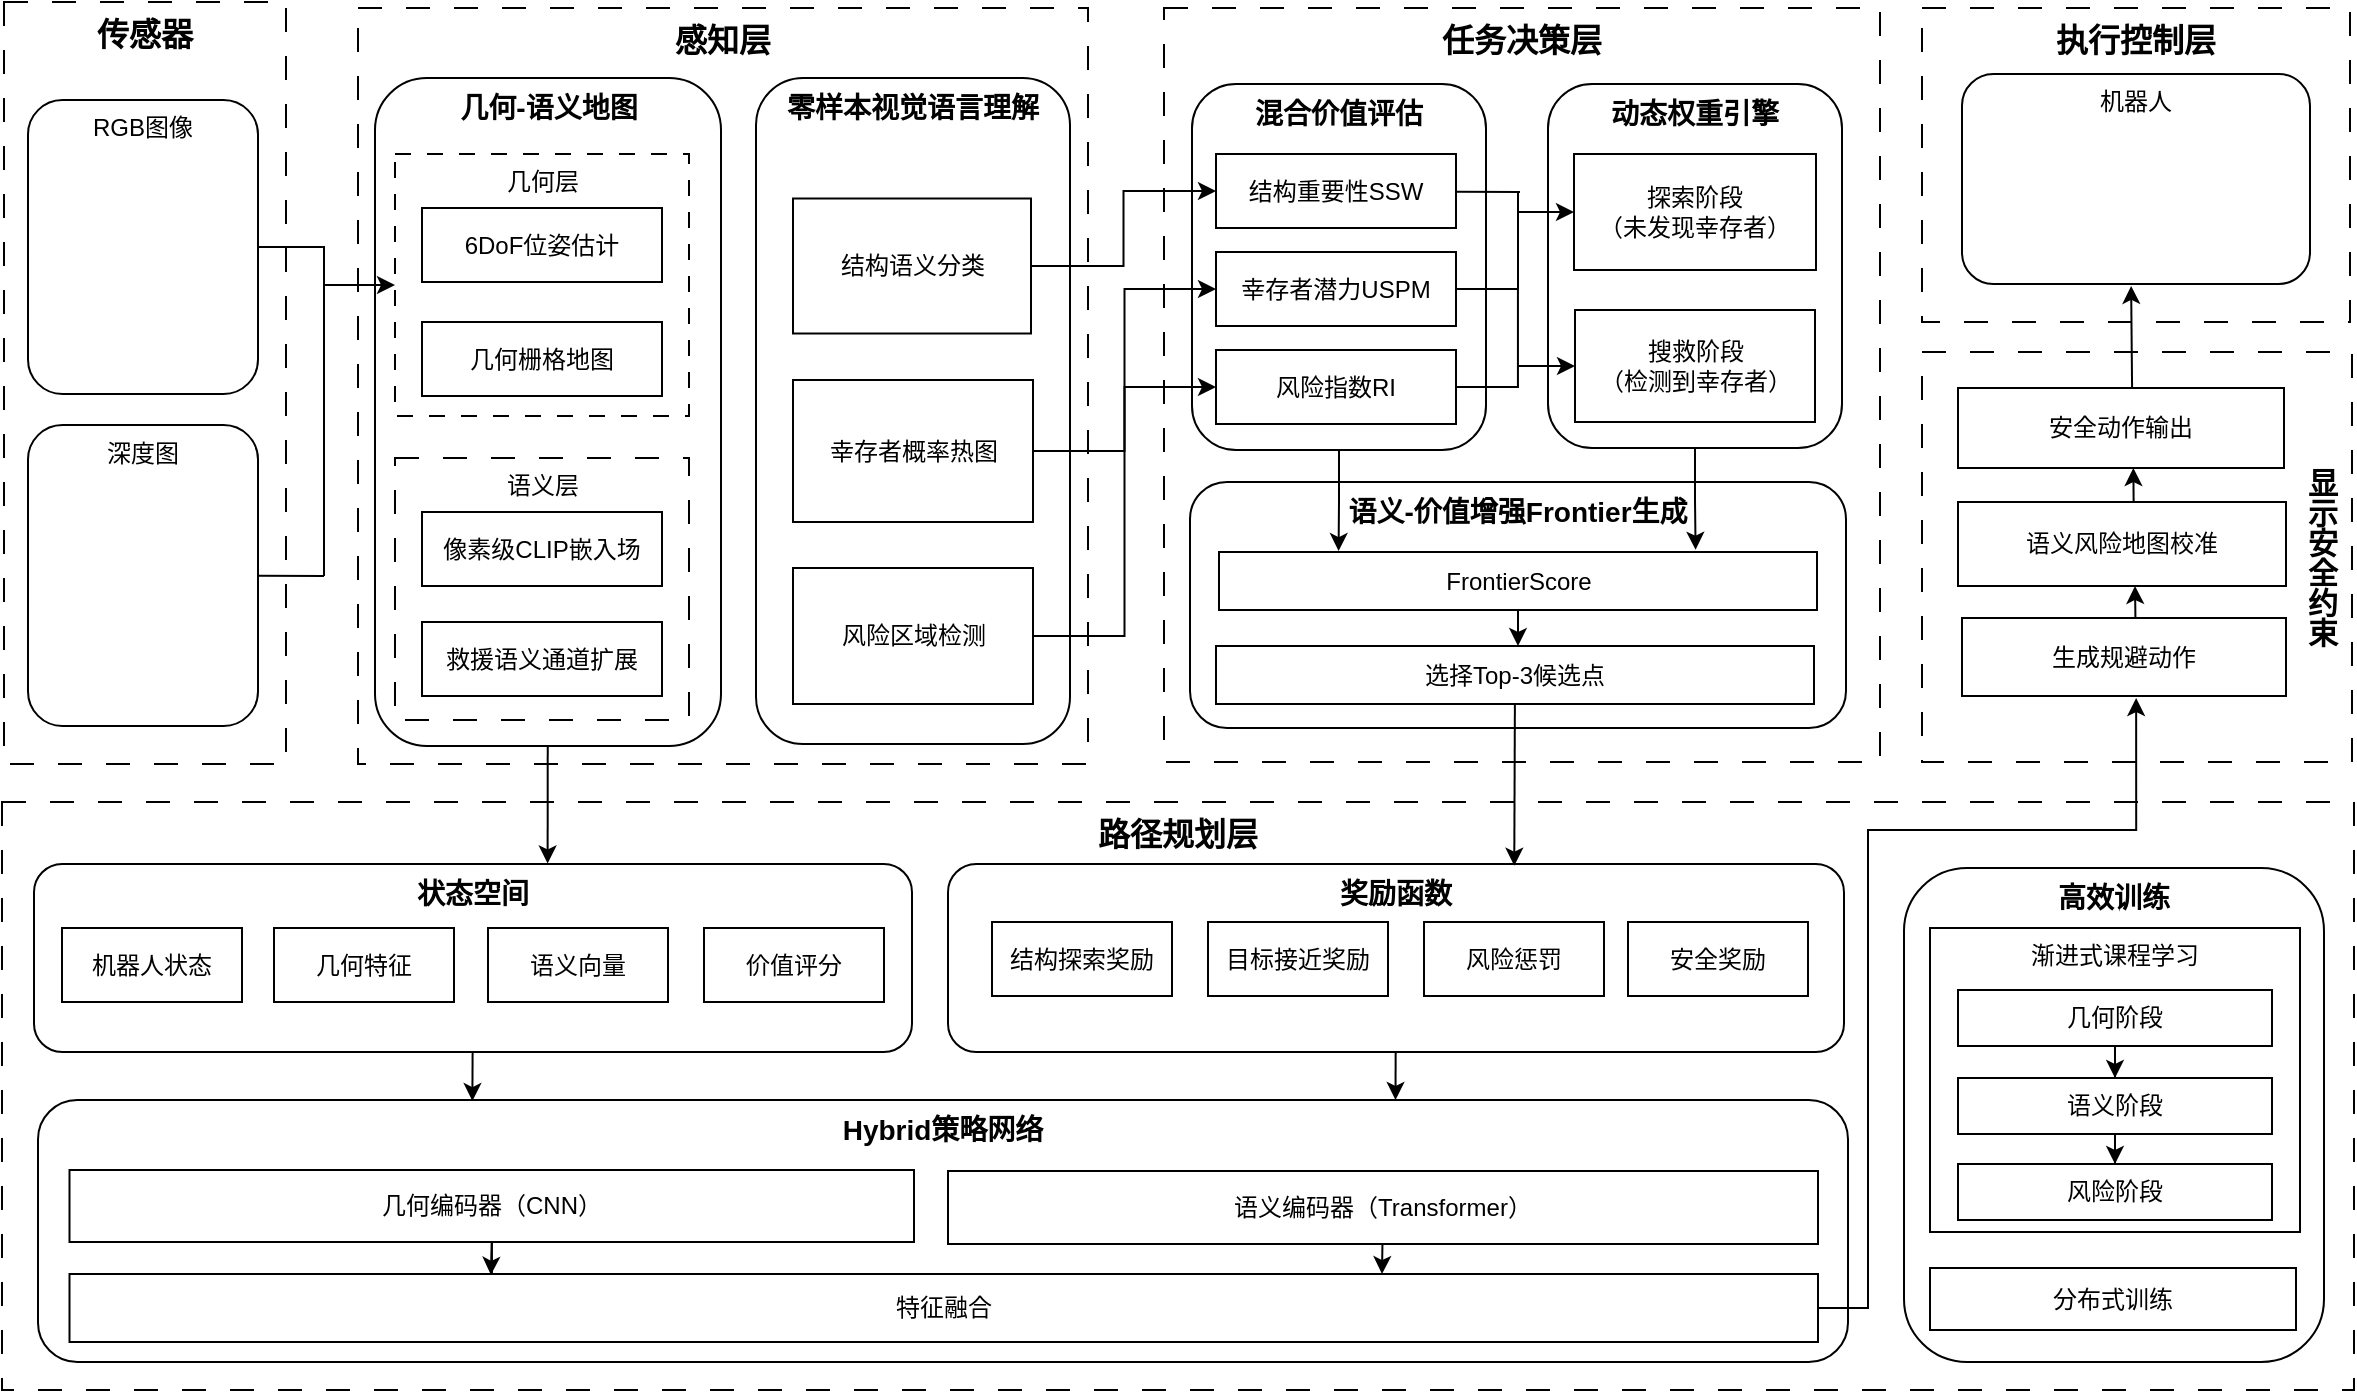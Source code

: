 <mxfile version="26.2.13">
  <diagram name="第 1 页" id="hcM3pxMRn5J36v_k0EG8">
    <mxGraphModel dx="1717" dy="955" grid="0" gridSize="10" guides="1" tooltips="1" connect="1" arrows="1" fold="1" page="1" pageScale="1" pageWidth="1654" pageHeight="1169" background="none" math="0" shadow="0">
      <root>
        <mxCell id="0" />
        <mxCell id="1" parent="0" />
        <mxCell id="WpFYKBySPFAZ0uOc6NMJ-3" value="&lt;b&gt;&lt;font style=&quot;font-size: 16px;&quot;&gt;传感器&lt;/font&gt;&lt;/b&gt;" style="rounded=0;whiteSpace=wrap;html=1;verticalAlign=top;dashed=1;dashPattern=12 12;fillStyle=auto;" vertex="1" parent="1">
          <mxGeometry x="266" y="330" width="141" height="381" as="geometry" />
        </mxCell>
        <mxCell id="WpFYKBySPFAZ0uOc6NMJ-4" value="&lt;font style=&quot;font-size: 16px;&quot;&gt;&lt;b&gt;感知层&lt;/b&gt;&lt;/font&gt;" style="rounded=0;whiteSpace=wrap;html=1;verticalAlign=top;dashed=1;dashPattern=12 12;" vertex="1" parent="1">
          <mxGeometry x="443" y="333" width="365" height="378" as="geometry" />
        </mxCell>
        <mxCell id="WpFYKBySPFAZ0uOc6NMJ-5" value="&lt;font style=&quot;font-size: 16px;&quot;&gt;&lt;b&gt;任务决策层&lt;/b&gt;&lt;/font&gt;" style="rounded=0;whiteSpace=wrap;html=1;verticalAlign=top;dashed=1;dashPattern=12 12;" vertex="1" parent="1">
          <mxGeometry x="846" y="333" width="358" height="377" as="geometry" />
        </mxCell>
        <mxCell id="WpFYKBySPFAZ0uOc6NMJ-6" value="&lt;font style=&quot;font-size: 16px;&quot;&gt;&lt;b&gt;路径规划层&lt;/b&gt;&lt;/font&gt;" style="rounded=0;whiteSpace=wrap;html=1;verticalAlign=top;dashed=1;dashPattern=12 12;" vertex="1" parent="1">
          <mxGeometry x="265" y="730" width="1176" height="294" as="geometry" />
        </mxCell>
        <mxCell id="WpFYKBySPFAZ0uOc6NMJ-7" value="&lt;font style=&quot;font-size: 16px;&quot;&gt;&lt;b&gt;执行控制层&lt;/b&gt;&lt;/font&gt;" style="rounded=0;whiteSpace=wrap;html=1;verticalAlign=top;dashed=1;dashPattern=12 12;" vertex="1" parent="1">
          <mxGeometry x="1225" y="333" width="214" height="157" as="geometry" />
        </mxCell>
        <mxCell id="WpFYKBySPFAZ0uOc6NMJ-13" value="&lt;font style=&quot;font-size: 14px;&quot;&gt;&lt;b&gt;几何-语义地图&lt;/b&gt;&lt;/font&gt;" style="rounded=1;whiteSpace=wrap;html=1;verticalAlign=top;" vertex="1" parent="1">
          <mxGeometry x="451.5" y="368" width="173" height="334" as="geometry" />
        </mxCell>
        <mxCell id="WpFYKBySPFAZ0uOc6NMJ-234" style="rounded=0;orthogonalLoop=1;jettySize=auto;html=1;" edge="1" parent="1" target="WpFYKBySPFAZ0uOc6NMJ-8">
          <mxGeometry relative="1" as="geometry">
            <mxPoint x="426.536" y="471.5" as="sourcePoint" />
          </mxGeometry>
        </mxCell>
        <mxCell id="WpFYKBySPFAZ0uOc6NMJ-8" value="几何层" style="rounded=0;whiteSpace=wrap;html=1;verticalAlign=top;dashed=1;dashPattern=8 8;" vertex="1" parent="1">
          <mxGeometry x="461.5" y="406" width="147" height="131" as="geometry" />
        </mxCell>
        <mxCell id="WpFYKBySPFAZ0uOc6NMJ-10" value="语义层" style="rounded=0;whiteSpace=wrap;html=1;verticalAlign=top;dashed=1;dashPattern=12 12;" vertex="1" parent="1">
          <mxGeometry x="461.5" y="558" width="147" height="131" as="geometry" />
        </mxCell>
        <mxCell id="WpFYKBySPFAZ0uOc6NMJ-20" value="&lt;font style=&quot;font-size: 14px;&quot;&gt;&lt;b&gt;混合价值评估&lt;/b&gt;&lt;/font&gt;" style="rounded=1;whiteSpace=wrap;html=1;verticalAlign=top;" vertex="1" parent="1">
          <mxGeometry x="860" y="371" width="147" height="183" as="geometry" />
        </mxCell>
        <mxCell id="WpFYKBySPFAZ0uOc6NMJ-222" style="rounded=0;orthogonalLoop=1;jettySize=auto;html=1;curved=0;strokeColor=default;flowAnimation=0;shadow=0;jumpStyle=line;jumpSize=6;endArrow=none;startFill=0;" edge="1" parent="1" source="WpFYKBySPFAZ0uOc6NMJ-14">
          <mxGeometry relative="1" as="geometry">
            <mxPoint x="1024" y="425" as="targetPoint" />
          </mxGeometry>
        </mxCell>
        <mxCell id="WpFYKBySPFAZ0uOc6NMJ-14" value="结构重要性SSW" style="rounded=0;whiteSpace=wrap;html=1;" vertex="1" parent="1">
          <mxGeometry x="872" y="406" width="120" height="37" as="geometry" />
        </mxCell>
        <mxCell id="WpFYKBySPFAZ0uOc6NMJ-225" style="edgeStyle=orthogonalEdgeStyle;rounded=0;orthogonalLoop=1;jettySize=auto;html=1;flowAnimation=0;endArrow=none;startFill=0;" edge="1" parent="1" source="WpFYKBySPFAZ0uOc6NMJ-15">
          <mxGeometry relative="1" as="geometry">
            <mxPoint x="1023.054" y="473.5" as="targetPoint" />
          </mxGeometry>
        </mxCell>
        <mxCell id="WpFYKBySPFAZ0uOc6NMJ-15" value="幸存者潜力USPM" style="rounded=0;whiteSpace=wrap;html=1;" vertex="1" parent="1">
          <mxGeometry x="872" y="455" width="120" height="37" as="geometry" />
        </mxCell>
        <mxCell id="WpFYKBySPFAZ0uOc6NMJ-224" style="edgeStyle=orthogonalEdgeStyle;rounded=0;orthogonalLoop=1;jettySize=auto;html=1;endArrow=none;startFill=0;" edge="1" parent="1" source="WpFYKBySPFAZ0uOc6NMJ-16">
          <mxGeometry relative="1" as="geometry">
            <mxPoint x="1023.171" y="522.5" as="targetPoint" />
          </mxGeometry>
        </mxCell>
        <mxCell id="WpFYKBySPFAZ0uOc6NMJ-16" value="风险指数RI" style="rounded=0;whiteSpace=wrap;html=1;" vertex="1" parent="1">
          <mxGeometry x="872" y="504" width="120" height="37" as="geometry" />
        </mxCell>
        <mxCell id="WpFYKBySPFAZ0uOc6NMJ-17" value="&lt;font style=&quot;font-size: 14px;&quot;&gt;&lt;b&gt;动态权重引擎&lt;/b&gt;&lt;/font&gt;" style="rounded=1;whiteSpace=wrap;html=1;verticalAlign=top;" vertex="1" parent="1">
          <mxGeometry x="1038" y="371" width="147" height="182" as="geometry" />
        </mxCell>
        <mxCell id="WpFYKBySPFAZ0uOc6NMJ-226" style="rounded=0;orthogonalLoop=1;jettySize=auto;html=1;" edge="1" parent="1" target="WpFYKBySPFAZ0uOc6NMJ-21">
          <mxGeometry relative="1" as="geometry">
            <mxPoint x="1023.054" y="435" as="sourcePoint" />
          </mxGeometry>
        </mxCell>
        <mxCell id="WpFYKBySPFAZ0uOc6NMJ-21" value="探索阶段&lt;div&gt;（未发现幸存者）&lt;/div&gt;" style="rounded=0;whiteSpace=wrap;html=1;" vertex="1" parent="1">
          <mxGeometry x="1051" y="406" width="121" height="58" as="geometry" />
        </mxCell>
        <mxCell id="WpFYKBySPFAZ0uOc6NMJ-227" style="rounded=0;orthogonalLoop=1;jettySize=auto;html=1;" edge="1" parent="1" target="WpFYKBySPFAZ0uOc6NMJ-22">
          <mxGeometry relative="1" as="geometry">
            <mxPoint x="1023" y="512" as="sourcePoint" />
          </mxGeometry>
        </mxCell>
        <mxCell id="WpFYKBySPFAZ0uOc6NMJ-22" value="搜救阶段&lt;div&gt;（检测到幸存者）&lt;/div&gt;" style="rounded=0;whiteSpace=wrap;html=1;" vertex="1" parent="1">
          <mxGeometry x="1051.5" y="484" width="120" height="56" as="geometry" />
        </mxCell>
        <mxCell id="WpFYKBySPFAZ0uOc6NMJ-70" value="&lt;font style=&quot;font-size: 14px;&quot;&gt;&lt;b&gt;Hybrid策略网络&lt;/b&gt;&lt;/font&gt;" style="rounded=1;whiteSpace=wrap;html=1;verticalAlign=top;" vertex="1" parent="1">
          <mxGeometry x="283" y="879" width="905" height="131" as="geometry" />
        </mxCell>
        <mxCell id="WpFYKBySPFAZ0uOc6NMJ-23" value="&lt;font style=&quot;font-size: 14px;&quot;&gt;&lt;b&gt;状态空间&lt;/b&gt;&lt;/font&gt;" style="rounded=1;whiteSpace=wrap;html=1;verticalAlign=top;" vertex="1" parent="1">
          <mxGeometry x="281" y="761" width="439" height="94" as="geometry" />
        </mxCell>
        <mxCell id="WpFYKBySPFAZ0uOc6NMJ-228" value="" style="edgeStyle=orthogonalEdgeStyle;rounded=0;orthogonalLoop=1;jettySize=auto;html=1;" edge="1" parent="1" source="WpFYKBySPFAZ0uOc6NMJ-24" target="WpFYKBySPFAZ0uOc6NMJ-44">
          <mxGeometry relative="1" as="geometry" />
        </mxCell>
        <mxCell id="WpFYKBySPFAZ0uOc6NMJ-24" value="几何编码器（CNN）" style="rounded=0;whiteSpace=wrap;html=1;" vertex="1" parent="1">
          <mxGeometry x="298.75" y="914" width="422.25" height="36" as="geometry" />
        </mxCell>
        <mxCell id="WpFYKBySPFAZ0uOc6NMJ-237" style="rounded=0;orthogonalLoop=1;jettySize=auto;html=1;strokeWidth=1;" edge="1" parent="1" source="WpFYKBySPFAZ0uOc6NMJ-25">
          <mxGeometry relative="1" as="geometry">
            <mxPoint x="955" y="966" as="targetPoint" />
          </mxGeometry>
        </mxCell>
        <mxCell id="WpFYKBySPFAZ0uOc6NMJ-25" value="语义编码器（Transformer）" style="rounded=0;whiteSpace=wrap;html=1;" vertex="1" parent="1">
          <mxGeometry x="738" y="914.5" width="435" height="36.5" as="geometry" />
        </mxCell>
        <mxCell id="WpFYKBySPFAZ0uOc6NMJ-26" value="&lt;div data-page-id=&quot;BNPAdGCBEommW2xqo2ccPuPGn6e&quot; data-lark-html-role=&quot;root&quot; data-docx-has-block-data=&quot;false&quot;&gt;&lt;div class=&quot;old-record-id-UI9NddCrRo0jrax99HIcFApNn1e&quot;&gt;&lt;font style=&quot;font-size: 15px;&quot;&gt;&lt;b&gt;&lt;span style=&quot;color: light-dark(rgb(0, 0, 0), rgb(255, 255, 255));&quot;&gt;显示安全约束&lt;/span&gt;&lt;/b&gt;&lt;/font&gt;&lt;/div&gt;&lt;/div&gt;" style="rounded=0;whiteSpace=wrap;html=1;verticalAlign=middle;dashed=1;dashPattern=12 12;align=left;labelPosition=right;verticalLabelPosition=middle;textDirection=vertical-lr;spacingLeft=-27;" vertex="1" parent="1">
          <mxGeometry x="1225" y="505" width="215" height="205" as="geometry" />
        </mxCell>
        <mxCell id="WpFYKBySPFAZ0uOc6NMJ-230" style="edgeStyle=orthogonalEdgeStyle;rounded=0;orthogonalLoop=1;jettySize=auto;html=1;endArrow=none;startFill=0;" edge="1" parent="1" source="WpFYKBySPFAZ0uOc6NMJ-27">
          <mxGeometry relative="1" as="geometry">
            <mxPoint x="425.464" y="452.5" as="targetPoint" />
          </mxGeometry>
        </mxCell>
        <mxCell id="WpFYKBySPFAZ0uOc6NMJ-27" value="RGB图像" style="rounded=1;whiteSpace=wrap;html=1;verticalAlign=top;" vertex="1" parent="1">
          <mxGeometry x="278" y="379" width="115" height="147" as="geometry" />
        </mxCell>
        <mxCell id="WpFYKBySPFAZ0uOc6NMJ-231" style="rounded=0;orthogonalLoop=1;jettySize=auto;html=1;endArrow=none;startFill=0;" edge="1" parent="1" source="WpFYKBySPFAZ0uOc6NMJ-29">
          <mxGeometry relative="1" as="geometry">
            <mxPoint x="426" y="617" as="targetPoint" />
          </mxGeometry>
        </mxCell>
        <mxCell id="WpFYKBySPFAZ0uOc6NMJ-29" value="深度图" style="rounded=1;whiteSpace=wrap;html=1;verticalAlign=top;" vertex="1" parent="1">
          <mxGeometry x="278" y="541.5" width="115" height="150.5" as="geometry" />
        </mxCell>
        <mxCell id="WpFYKBySPFAZ0uOc6NMJ-147" value="" style="rounded=0;orthogonalLoop=1;jettySize=auto;html=1;entryX=0.503;entryY=1;entryDx=0;entryDy=0;entryPerimeter=0;" edge="1" parent="1">
          <mxGeometry relative="1" as="geometry">
            <mxPoint x="1331.721" y="638" as="sourcePoint" />
            <mxPoint x="1331.492" y="622.0" as="targetPoint" />
          </mxGeometry>
        </mxCell>
        <mxCell id="WpFYKBySPFAZ0uOc6NMJ-30" value="生成规避动作" style="rounded=0;whiteSpace=wrap;html=1;" vertex="1" parent="1">
          <mxGeometry x="1245" y="638" width="162" height="39" as="geometry" />
        </mxCell>
        <mxCell id="WpFYKBySPFAZ0uOc6NMJ-148" value="" style="rounded=0;orthogonalLoop=1;jettySize=auto;html=1;" edge="1" parent="1">
          <mxGeometry relative="1" as="geometry">
            <mxPoint x="1330.819" y="580" as="sourcePoint" />
            <mxPoint x="1330.672" y="563" as="targetPoint" />
          </mxGeometry>
        </mxCell>
        <mxCell id="WpFYKBySPFAZ0uOc6NMJ-32" value="语义风险地图校准" style="rounded=0;whiteSpace=wrap;html=1;" vertex="1" parent="1">
          <mxGeometry x="1243" y="580" width="164" height="42" as="geometry" />
        </mxCell>
        <mxCell id="WpFYKBySPFAZ0uOc6NMJ-34" value="几何特征" style="rounded=0;whiteSpace=wrap;html=1;" vertex="1" parent="1">
          <mxGeometry x="401" y="793" width="90" height="37" as="geometry" />
        </mxCell>
        <mxCell id="WpFYKBySPFAZ0uOc6NMJ-36" value="语义向量" style="rounded=0;whiteSpace=wrap;html=1;" vertex="1" parent="1">
          <mxGeometry x="508" y="793" width="90" height="37" as="geometry" />
        </mxCell>
        <mxCell id="WpFYKBySPFAZ0uOc6NMJ-37" value="价值评分" style="rounded=0;whiteSpace=wrap;html=1;" vertex="1" parent="1">
          <mxGeometry x="616" y="793" width="90" height="37" as="geometry" />
        </mxCell>
        <mxCell id="WpFYKBySPFAZ0uOc6NMJ-38" value="机器人状态" style="rounded=0;whiteSpace=wrap;html=1;" vertex="1" parent="1">
          <mxGeometry x="295" y="793" width="90" height="37" as="geometry" />
        </mxCell>
        <mxCell id="WpFYKBySPFAZ0uOc6NMJ-134" style="rounded=0;orthogonalLoop=1;jettySize=auto;html=1;entryX=0.75;entryY=0;entryDx=0;entryDy=0;" edge="1" parent="1" source="WpFYKBySPFAZ0uOc6NMJ-39" target="WpFYKBySPFAZ0uOc6NMJ-70">
          <mxGeometry relative="1" as="geometry" />
        </mxCell>
        <mxCell id="WpFYKBySPFAZ0uOc6NMJ-39" value="&lt;font style=&quot;font-size: 14px;&quot;&gt;&lt;b&gt;奖励函数&lt;/b&gt;&lt;/font&gt;" style="rounded=1;whiteSpace=wrap;html=1;verticalAlign=top;" vertex="1" parent="1">
          <mxGeometry x="738" y="761" width="448" height="94" as="geometry" />
        </mxCell>
        <mxCell id="WpFYKBySPFAZ0uOc6NMJ-40" value="结构探索奖励" style="rounded=0;whiteSpace=wrap;html=1;" vertex="1" parent="1">
          <mxGeometry x="760" y="790" width="90" height="37" as="geometry" />
        </mxCell>
        <mxCell id="WpFYKBySPFAZ0uOc6NMJ-41" value="目标接近奖励" style="rounded=0;whiteSpace=wrap;html=1;" vertex="1" parent="1">
          <mxGeometry x="868" y="790" width="90" height="37" as="geometry" />
        </mxCell>
        <mxCell id="WpFYKBySPFAZ0uOc6NMJ-42" value="风险惩罚" style="rounded=0;whiteSpace=wrap;html=1;" vertex="1" parent="1">
          <mxGeometry x="976" y="790" width="90" height="37" as="geometry" />
        </mxCell>
        <mxCell id="WpFYKBySPFAZ0uOc6NMJ-43" value="安全奖励" style="rounded=0;whiteSpace=wrap;html=1;" vertex="1" parent="1">
          <mxGeometry x="1078" y="790" width="90" height="37" as="geometry" />
        </mxCell>
        <mxCell id="WpFYKBySPFAZ0uOc6NMJ-143" style="edgeStyle=orthogonalEdgeStyle;rounded=0;orthogonalLoop=1;jettySize=auto;html=1;entryX=0.498;entryY=0.844;entryDx=0;entryDy=0;entryPerimeter=0;" edge="1" parent="1" source="WpFYKBySPFAZ0uOc6NMJ-44" target="WpFYKBySPFAZ0uOc6NMJ-26">
          <mxGeometry relative="1" as="geometry">
            <Array as="points">
              <mxPoint x="1198" y="983" />
              <mxPoint x="1198" y="744" />
              <mxPoint x="1332" y="744" />
            </Array>
          </mxGeometry>
        </mxCell>
        <mxCell id="WpFYKBySPFAZ0uOc6NMJ-44" value="特征融合" style="rounded=0;whiteSpace=wrap;html=1;" vertex="1" parent="1">
          <mxGeometry x="298.75" y="966" width="874.25" height="34" as="geometry" />
        </mxCell>
        <mxCell id="WpFYKBySPFAZ0uOc6NMJ-49" value="6DoF位姿估计" style="rounded=0;whiteSpace=wrap;html=1;" vertex="1" parent="1">
          <mxGeometry x="475" y="433" width="120" height="37" as="geometry" />
        </mxCell>
        <mxCell id="WpFYKBySPFAZ0uOc6NMJ-50" value="几何栅格地图" style="rounded=0;whiteSpace=wrap;html=1;" vertex="1" parent="1">
          <mxGeometry x="475" y="490" width="120" height="37" as="geometry" />
        </mxCell>
        <mxCell id="WpFYKBySPFAZ0uOc6NMJ-51" value="救援语义通道扩展" style="rounded=0;whiteSpace=wrap;html=1;" vertex="1" parent="1">
          <mxGeometry x="475" y="640" width="120" height="37" as="geometry" />
        </mxCell>
        <mxCell id="WpFYKBySPFAZ0uOc6NMJ-52" value="像素级CLIP嵌入场" style="rounded=0;whiteSpace=wrap;html=1;" vertex="1" parent="1">
          <mxGeometry x="475" y="585" width="120" height="37" as="geometry" />
        </mxCell>
        <mxCell id="WpFYKBySPFAZ0uOc6NMJ-63" value="安全动作输出" style="rounded=0;whiteSpace=wrap;html=1;" vertex="1" parent="1">
          <mxGeometry x="1243" y="523" width="163" height="40" as="geometry" />
        </mxCell>
        <mxCell id="WpFYKBySPFAZ0uOc6NMJ-72" value="&lt;font style=&quot;font-size: 14px;&quot;&gt;&lt;b&gt;零样本视觉语言理解&lt;/b&gt;&lt;/font&gt;" style="rounded=1;whiteSpace=wrap;html=1;verticalAlign=top;" vertex="1" parent="1">
          <mxGeometry x="642" y="368" width="157" height="333" as="geometry" />
        </mxCell>
        <mxCell id="WpFYKBySPFAZ0uOc6NMJ-106" style="edgeStyle=orthogonalEdgeStyle;rounded=0;orthogonalLoop=1;jettySize=auto;html=1;entryX=0;entryY=0.5;entryDx=0;entryDy=0;" edge="1" parent="1" source="WpFYKBySPFAZ0uOc6NMJ-73" target="WpFYKBySPFAZ0uOc6NMJ-14">
          <mxGeometry relative="1" as="geometry" />
        </mxCell>
        <mxCell id="WpFYKBySPFAZ0uOc6NMJ-73" value="结构语义分类" style="rounded=0;whiteSpace=wrap;html=1;" vertex="1" parent="1">
          <mxGeometry x="660.5" y="428.25" width="119" height="67.5" as="geometry" />
        </mxCell>
        <mxCell id="WpFYKBySPFAZ0uOc6NMJ-107" style="edgeStyle=orthogonalEdgeStyle;rounded=0;orthogonalLoop=1;jettySize=auto;html=1;entryX=0;entryY=0.5;entryDx=0;entryDy=0;" edge="1" parent="1" source="WpFYKBySPFAZ0uOc6NMJ-74" target="WpFYKBySPFAZ0uOc6NMJ-15">
          <mxGeometry relative="1" as="geometry" />
        </mxCell>
        <mxCell id="WpFYKBySPFAZ0uOc6NMJ-74" value="幸存者概率热图" style="rounded=0;whiteSpace=wrap;html=1;" vertex="1" parent="1">
          <mxGeometry x="660.5" y="519" width="120" height="71" as="geometry" />
        </mxCell>
        <mxCell id="WpFYKBySPFAZ0uOc6NMJ-108" style="edgeStyle=orthogonalEdgeStyle;rounded=0;orthogonalLoop=1;jettySize=auto;html=1;entryX=0;entryY=0.5;entryDx=0;entryDy=0;" edge="1" parent="1" source="WpFYKBySPFAZ0uOc6NMJ-75" target="WpFYKBySPFAZ0uOc6NMJ-16">
          <mxGeometry relative="1" as="geometry" />
        </mxCell>
        <mxCell id="WpFYKBySPFAZ0uOc6NMJ-75" value="风险区域检测" style="rounded=0;whiteSpace=wrap;html=1;" vertex="1" parent="1">
          <mxGeometry x="660.5" y="613" width="120" height="68" as="geometry" />
        </mxCell>
        <mxCell id="WpFYKBySPFAZ0uOc6NMJ-81" value="&lt;div data-docx-has-block-data=&quot;false&quot; data-lark-html-role=&quot;root&quot; data-page-id=&quot;BNPAdGCBEommW2xqo2ccPuPGn6e&quot;&gt;&lt;div class=&quot;old-record-id-MrWGdxZGiolvprx9qxSc6dqvnWe&quot;&gt;&lt;div data-docx-has-block-data=&quot;false&quot; data-lark-html-role=&quot;root&quot; data-page-id=&quot;BNPAdGCBEommW2xqo2ccPuPGn6e&quot;&gt;&lt;div class=&quot;ace-line ace-line old-record-id-MdqQdFTXMoa1VLxG5Y0cHxWdnwl&quot;&gt;&lt;div data-docx-has-block-data=&quot;false&quot; data-lark-html-role=&quot;root&quot; data-page-id=&quot;BNPAdGCBEommW2xqo2ccPuPGn6e&quot;&gt;&lt;div data-docx-has-block-data=&quot;false&quot; data-lark-html-role=&quot;root&quot; data-page-id=&quot;BNPAdGCBEommW2xqo2ccPuPGn6e&quot;&gt;&lt;div class=&quot;old-record-id-LJWMd13EboU8sNxJyBIcaIWCn3g&quot;&gt;&lt;font style=&quot;font-size: 14px;&quot;&gt;&lt;b&gt;语义-价值增强&lt;span style=&quot;color: initial;&quot;&gt;Frontier生成&lt;/span&gt;&lt;/b&gt;&lt;/font&gt;&lt;/div&gt;&lt;/div&gt;&lt;/div&gt;&lt;span class=&quot;lark-record-clipboard&quot; data-lark-record-format=&quot;docx/text&quot; data-lark-record-data=&quot;{&amp;quot;rootId&amp;quot;:&amp;quot;BNPAdGCBEommW2xqo2ccPuPGn6e&amp;quot;,&amp;quot;text&amp;quot;:{&amp;quot;initialAttributedTexts&amp;quot;:{&amp;quot;text&amp;quot;:{&amp;quot;0&amp;quot;:&amp;quot;Frontier生成&amp;quot;},&amp;quot;attribs&amp;quot;:{&amp;quot;0&amp;quot;:&amp;quot;*0*1+a&amp;quot;}},&amp;quot;apool&amp;quot;:{&amp;quot;numToAttrib&amp;quot;:{&amp;quot;0&amp;quot;:[&amp;quot;author&amp;quot;,&amp;quot;7080140424181972994&amp;quot;],&amp;quot;1&amp;quot;:[&amp;quot;bold&amp;quot;,&amp;quot;true&amp;quot;]},&amp;quot;nextNum&amp;quot;:2}},&amp;quot;type&amp;quot;:&amp;quot;text&amp;quot;,&amp;quot;referenceRecordMap&amp;quot;:{},&amp;quot;extra&amp;quot;:{&amp;quot;channel&amp;quot;:&amp;quot;saas&amp;quot;,&amp;quot;isEqualBlockSelection&amp;quot;:false,&amp;quot;pasteRandomId&amp;quot;:&amp;quot;f8a05753-6cb4-4aed-bde6-70c36ad921ee&amp;quot;,&amp;quot;mention_page_title&amp;quot;:{},&amp;quot;external_mention_url&amp;quot;:{}},&amp;quot;isKeepQuoteContainer&amp;quot;:false,&amp;quot;isFromCode&amp;quot;:false,&amp;quot;selection&amp;quot;:[{&amp;quot;id&amp;quot;:251,&amp;quot;type&amp;quot;:&amp;quot;text&amp;quot;,&amp;quot;selection&amp;quot;:{&amp;quot;start&amp;quot;:0,&amp;quot;end&amp;quot;:10},&amp;quot;recordId&amp;quot;:&amp;quot;HUakdoc2soV0hExb6HFcCU7Snog&amp;quot;}],&amp;quot;payloadMap&amp;quot;:{},&amp;quot;isCut&amp;quot;:false}&quot;&gt;&lt;/span&gt;&lt;/div&gt;&lt;/div&gt;&lt;span class=&quot;lark-record-clipboard&quot; data-lark-record-format=&quot;docx/text&quot; data-lark-record-data=&quot;{&amp;quot;rootId&amp;quot;:&amp;quot;BNPAdGCBEommW2xqo2ccPuPGn6e&amp;quot;,&amp;quot;text&amp;quot;:{&amp;quot;initialAttributedTexts&amp;quot;:{&amp;quot;text&amp;quot;:{&amp;quot;0&amp;quot;:&amp;quot; &amp;quot;},&amp;quot;attribs&amp;quot;:{&amp;quot;0&amp;quot;:&amp;quot;*2*0*1+1&amp;quot;}},&amp;quot;apool&amp;quot;:{&amp;quot;numToAttrib&amp;quot;:{&amp;quot;0&amp;quot;:[&amp;quot;equation&amp;quot;,&amp;quot;\\text{FrontierScore}\n&amp;quot;],&amp;quot;1&amp;quot;:[&amp;quot;objectID&amp;quot;,&amp;quot;rOXUzTqO&amp;quot;],&amp;quot;2&amp;quot;:[&amp;quot;author&amp;quot;,&amp;quot;7080140424181972994&amp;quot;]},&amp;quot;nextNum&amp;quot;:3}},&amp;quot;type&amp;quot;:&amp;quot;text&amp;quot;,&amp;quot;referenceRecordMap&amp;quot;:{},&amp;quot;extra&amp;quot;:{&amp;quot;channel&amp;quot;:&amp;quot;saas&amp;quot;,&amp;quot;isEqualBlockSelection&amp;quot;:true,&amp;quot;pasteRandomId&amp;quot;:&amp;quot;67b2a4c2-bbb4-4ff4-b034-cae2410ab669&amp;quot;,&amp;quot;mention_page_title&amp;quot;:{},&amp;quot;external_mention_url&amp;quot;:{}},&amp;quot;isKeepQuoteContainer&amp;quot;:false,&amp;quot;isFromCode&amp;quot;:false,&amp;quot;selection&amp;quot;:[{&amp;quot;id&amp;quot;:252,&amp;quot;type&amp;quot;:&amp;quot;text&amp;quot;,&amp;quot;selection&amp;quot;:{&amp;quot;start&amp;quot;:0,&amp;quot;end&amp;quot;:1},&amp;quot;recordId&amp;quot;:&amp;quot;MdqQdFTXMoa1VLxG5Y0cHxWdnwl&amp;quot;}],&amp;quot;payloadMap&amp;quot;:{},&amp;quot;isCut&amp;quot;:false}&quot;&gt;&lt;/span&gt;&lt;/div&gt;&lt;/div&gt;&lt;span class=&quot;lark-record-clipboard&quot; data-lark-record-format=&quot;docx/text&quot; data-lark-record-data=&quot;{&amp;quot;rootId&amp;quot;:&amp;quot;BNPAdGCBEommW2xqo2ccPuPGn6e&amp;quot;,&amp;quot;text&amp;quot;:{&amp;quot;initialAttributedTexts&amp;quot;:{&amp;quot;text&amp;quot;:{&amp;quot;0&amp;quot;:&amp;quot;价值地图引导的Frontier选择&amp;quot;},&amp;quot;attribs&amp;quot;:{&amp;quot;0&amp;quot;:&amp;quot;*0*1+h&amp;quot;}},&amp;quot;apool&amp;quot;:{&amp;quot;numToAttrib&amp;quot;:{&amp;quot;0&amp;quot;:[&amp;quot;author&amp;quot;,&amp;quot;7080140424181972994&amp;quot;],&amp;quot;1&amp;quot;:[&amp;quot;bold&amp;quot;,&amp;quot;true&amp;quot;]},&amp;quot;nextNum&amp;quot;:2}},&amp;quot;type&amp;quot;:&amp;quot;text&amp;quot;,&amp;quot;referenceRecordMap&amp;quot;:{},&amp;quot;extra&amp;quot;:{&amp;quot;channel&amp;quot;:&amp;quot;saas&amp;quot;,&amp;quot;isEqualBlockSelection&amp;quot;:false,&amp;quot;pasteRandomId&amp;quot;:&amp;quot;e27646a3-14b2-4f86-8ac1-85d0b10dd6ea&amp;quot;,&amp;quot;mention_page_title&amp;quot;:{},&amp;quot;external_mention_url&amp;quot;:{}},&amp;quot;isKeepQuoteContainer&amp;quot;:false,&amp;quot;isFromCode&amp;quot;:false,&amp;quot;selection&amp;quot;:[{&amp;quot;id&amp;quot;:241,&amp;quot;type&amp;quot;:&amp;quot;text&amp;quot;,&amp;quot;selection&amp;quot;:{&amp;quot;start&amp;quot;:0,&amp;quot;end&amp;quot;:17},&amp;quot;recordId&amp;quot;:&amp;quot;MrWGdxZGiolvprx9qxSc6dqvnWe&amp;quot;}],&amp;quot;payloadMap&amp;quot;:{},&amp;quot;isCut&amp;quot;:false}&quot;&gt;&lt;/span&gt;" style="rounded=1;whiteSpace=wrap;html=1;verticalAlign=top;" vertex="1" parent="1">
          <mxGeometry x="859" y="570" width="328" height="123" as="geometry" />
        </mxCell>
        <mxCell id="WpFYKBySPFAZ0uOc6NMJ-149" value="" style="edgeStyle=orthogonalEdgeStyle;rounded=0;orthogonalLoop=1;jettySize=auto;html=1;" edge="1" parent="1" source="WpFYKBySPFAZ0uOc6NMJ-78" target="WpFYKBySPFAZ0uOc6NMJ-82">
          <mxGeometry relative="1" as="geometry">
            <Array as="points">
              <mxPoint x="1022" y="653" />
              <mxPoint x="1022" y="653" />
            </Array>
          </mxGeometry>
        </mxCell>
        <mxCell id="WpFYKBySPFAZ0uOc6NMJ-78" value="&lt;div data-docx-has-block-data=&quot;false&quot; data-lark-html-role=&quot;root&quot; data-page-id=&quot;BNPAdGCBEommW2xqo2ccPuPGn6e&quot;&gt;&lt;div class=&quot;old-record-id-MrWGdxZGiolvprx9qxSc6dqvnWe&quot;&gt;&lt;div data-docx-has-block-data=&quot;false&quot; data-lark-html-role=&quot;root&quot; data-page-id=&quot;BNPAdGCBEommW2xqo2ccPuPGn6e&quot;&gt;&lt;div class=&quot;ace-line ace-line old-record-id-MdqQdFTXMoa1VLxG5Y0cHxWdnwl&quot;&gt;&lt;span class=&quot;j-block-container&quot;&gt;FrontierScore&lt;/span&gt;&lt;/div&gt;&lt;/div&gt;&lt;span class=&quot;lark-record-clipboard&quot; data-lark-record-format=&quot;docx/text&quot; data-lark-record-data=&quot;{&amp;quot;rootId&amp;quot;:&amp;quot;BNPAdGCBEommW2xqo2ccPuPGn6e&amp;quot;,&amp;quot;text&amp;quot;:{&amp;quot;initialAttributedTexts&amp;quot;:{&amp;quot;text&amp;quot;:{&amp;quot;0&amp;quot;:&amp;quot; &amp;quot;},&amp;quot;attribs&amp;quot;:{&amp;quot;0&amp;quot;:&amp;quot;*2*0*1+1&amp;quot;}},&amp;quot;apool&amp;quot;:{&amp;quot;numToAttrib&amp;quot;:{&amp;quot;0&amp;quot;:[&amp;quot;equation&amp;quot;,&amp;quot;\\text{FrontierScore}\n&amp;quot;],&amp;quot;1&amp;quot;:[&amp;quot;objectID&amp;quot;,&amp;quot;rOXUzTqO&amp;quot;],&amp;quot;2&amp;quot;:[&amp;quot;author&amp;quot;,&amp;quot;7080140424181972994&amp;quot;]},&amp;quot;nextNum&amp;quot;:3}},&amp;quot;type&amp;quot;:&amp;quot;text&amp;quot;,&amp;quot;referenceRecordMap&amp;quot;:{},&amp;quot;extra&amp;quot;:{&amp;quot;channel&amp;quot;:&amp;quot;saas&amp;quot;,&amp;quot;isEqualBlockSelection&amp;quot;:true,&amp;quot;pasteRandomId&amp;quot;:&amp;quot;67b2a4c2-bbb4-4ff4-b034-cae2410ab669&amp;quot;,&amp;quot;mention_page_title&amp;quot;:{},&amp;quot;external_mention_url&amp;quot;:{}},&amp;quot;isKeepQuoteContainer&amp;quot;:false,&amp;quot;isFromCode&amp;quot;:false,&amp;quot;selection&amp;quot;:[{&amp;quot;id&amp;quot;:252,&amp;quot;type&amp;quot;:&amp;quot;text&amp;quot;,&amp;quot;selection&amp;quot;:{&amp;quot;start&amp;quot;:0,&amp;quot;end&amp;quot;:1},&amp;quot;recordId&amp;quot;:&amp;quot;MdqQdFTXMoa1VLxG5Y0cHxWdnwl&amp;quot;}],&amp;quot;payloadMap&amp;quot;:{},&amp;quot;isCut&amp;quot;:false}&quot;&gt;&lt;/span&gt;&lt;/div&gt;&lt;/div&gt;&lt;span class=&quot;lark-record-clipboard&quot; data-lark-record-format=&quot;docx/text&quot; data-lark-record-data=&quot;{&amp;quot;rootId&amp;quot;:&amp;quot;BNPAdGCBEommW2xqo2ccPuPGn6e&amp;quot;,&amp;quot;text&amp;quot;:{&amp;quot;initialAttributedTexts&amp;quot;:{&amp;quot;text&amp;quot;:{&amp;quot;0&amp;quot;:&amp;quot;价值地图引导的Frontier选择&amp;quot;},&amp;quot;attribs&amp;quot;:{&amp;quot;0&amp;quot;:&amp;quot;*0*1+h&amp;quot;}},&amp;quot;apool&amp;quot;:{&amp;quot;numToAttrib&amp;quot;:{&amp;quot;0&amp;quot;:[&amp;quot;author&amp;quot;,&amp;quot;7080140424181972994&amp;quot;],&amp;quot;1&amp;quot;:[&amp;quot;bold&amp;quot;,&amp;quot;true&amp;quot;]},&amp;quot;nextNum&amp;quot;:2}},&amp;quot;type&amp;quot;:&amp;quot;text&amp;quot;,&amp;quot;referenceRecordMap&amp;quot;:{},&amp;quot;extra&amp;quot;:{&amp;quot;channel&amp;quot;:&amp;quot;saas&amp;quot;,&amp;quot;isEqualBlockSelection&amp;quot;:false,&amp;quot;pasteRandomId&amp;quot;:&amp;quot;e27646a3-14b2-4f86-8ac1-85d0b10dd6ea&amp;quot;,&amp;quot;mention_page_title&amp;quot;:{},&amp;quot;external_mention_url&amp;quot;:{}},&amp;quot;isKeepQuoteContainer&amp;quot;:false,&amp;quot;isFromCode&amp;quot;:false,&amp;quot;selection&amp;quot;:[{&amp;quot;id&amp;quot;:241,&amp;quot;type&amp;quot;:&amp;quot;text&amp;quot;,&amp;quot;selection&amp;quot;:{&amp;quot;start&amp;quot;:0,&amp;quot;end&amp;quot;:17},&amp;quot;recordId&amp;quot;:&amp;quot;MrWGdxZGiolvprx9qxSc6dqvnWe&amp;quot;}],&amp;quot;payloadMap&amp;quot;:{},&amp;quot;isCut&amp;quot;:false}&quot;&gt;&lt;/span&gt;" style="rounded=0;whiteSpace=wrap;html=1;" vertex="1" parent="1">
          <mxGeometry x="873.5" y="605" width="299" height="29" as="geometry" />
        </mxCell>
        <mxCell id="WpFYKBySPFAZ0uOc6NMJ-82" value="&lt;div data-docx-has-block-data=&quot;false&quot; data-lark-html-role=&quot;root&quot; data-page-id=&quot;BNPAdGCBEommW2xqo2ccPuPGn6e&quot;&gt;&lt;div class=&quot;old-record-id-MrWGdxZGiolvprx9qxSc6dqvnWe&quot;&gt;&lt;div data-docx-has-block-data=&quot;false&quot; data-lark-html-role=&quot;root&quot; data-page-id=&quot;BNPAdGCBEommW2xqo2ccPuPGn6e&quot;&gt;&lt;div class=&quot;ace-line ace-line old-record-id-MdqQdFTXMoa1VLxG5Y0cHxWdnwl&quot;&gt;&lt;div data-docx-has-block-data=&quot;false&quot; data-lark-html-role=&quot;root&quot; data-page-id=&quot;BNPAdGCBEommW2xqo2ccPuPGn6e&quot;&gt;&lt;div class=&quot;old-record-id-ON2RdJJ0aoLhdgxKIYQc2rJrnkc&quot;&gt;选择Top-3候选点&lt;/div&gt;&lt;/div&gt;&lt;span class=&quot;lark-record-clipboard&quot; data-lark-record-format=&quot;docx/text&quot; data-lark-record-data=&quot;{&amp;quot;rootId&amp;quot;:&amp;quot;BNPAdGCBEommW2xqo2ccPuPGn6e&amp;quot;,&amp;quot;text&amp;quot;:{&amp;quot;initialAttributedTexts&amp;quot;:{&amp;quot;text&amp;quot;:{&amp;quot;0&amp;quot;:&amp;quot;选择Top-3候选点&amp;quot;},&amp;quot;attribs&amp;quot;:{&amp;quot;0&amp;quot;:&amp;quot;*0+a&amp;quot;}},&amp;quot;apool&amp;quot;:{&amp;quot;numToAttrib&amp;quot;:{&amp;quot;0&amp;quot;:[&amp;quot;author&amp;quot;,&amp;quot;7080140424181972994&amp;quot;]},&amp;quot;nextNum&amp;quot;:1}},&amp;quot;type&amp;quot;:&amp;quot;text&amp;quot;,&amp;quot;referenceRecordMap&amp;quot;:{},&amp;quot;extra&amp;quot;:{&amp;quot;channel&amp;quot;:&amp;quot;saas&amp;quot;,&amp;quot;isEqualBlockSelection&amp;quot;:false,&amp;quot;pasteRandomId&amp;quot;:&amp;quot;8e714dca-01f3-4ddd-979a-de3e74d18979&amp;quot;,&amp;quot;mention_page_title&amp;quot;:{},&amp;quot;external_mention_url&amp;quot;:{}},&amp;quot;isKeepQuoteContainer&amp;quot;:false,&amp;quot;isFromCode&amp;quot;:false,&amp;quot;selection&amp;quot;:[{&amp;quot;id&amp;quot;:616,&amp;quot;type&amp;quot;:&amp;quot;text&amp;quot;,&amp;quot;selection&amp;quot;:{&amp;quot;start&amp;quot;:32,&amp;quot;end&amp;quot;:42},&amp;quot;recordId&amp;quot;:&amp;quot;ON2RdJJ0aoLhdgxKIYQc2rJrnkc&amp;quot;}],&amp;quot;payloadMap&amp;quot;:{},&amp;quot;isCut&amp;quot;:false}&quot;&gt;&lt;/span&gt;&lt;/div&gt;&lt;/div&gt;&lt;span class=&quot;lark-record-clipboard&quot; data-lark-record-format=&quot;docx/text&quot; data-lark-record-data=&quot;{&amp;quot;rootId&amp;quot;:&amp;quot;BNPAdGCBEommW2xqo2ccPuPGn6e&amp;quot;,&amp;quot;text&amp;quot;:{&amp;quot;initialAttributedTexts&amp;quot;:{&amp;quot;text&amp;quot;:{&amp;quot;0&amp;quot;:&amp;quot; &amp;quot;},&amp;quot;attribs&amp;quot;:{&amp;quot;0&amp;quot;:&amp;quot;*2*0*1+1&amp;quot;}},&amp;quot;apool&amp;quot;:{&amp;quot;numToAttrib&amp;quot;:{&amp;quot;0&amp;quot;:[&amp;quot;equation&amp;quot;,&amp;quot;\\text{FrontierScore}\n&amp;quot;],&amp;quot;1&amp;quot;:[&amp;quot;objectID&amp;quot;,&amp;quot;rOXUzTqO&amp;quot;],&amp;quot;2&amp;quot;:[&amp;quot;author&amp;quot;,&amp;quot;7080140424181972994&amp;quot;]},&amp;quot;nextNum&amp;quot;:3}},&amp;quot;type&amp;quot;:&amp;quot;text&amp;quot;,&amp;quot;referenceRecordMap&amp;quot;:{},&amp;quot;extra&amp;quot;:{&amp;quot;channel&amp;quot;:&amp;quot;saas&amp;quot;,&amp;quot;isEqualBlockSelection&amp;quot;:true,&amp;quot;pasteRandomId&amp;quot;:&amp;quot;67b2a4c2-bbb4-4ff4-b034-cae2410ab669&amp;quot;,&amp;quot;mention_page_title&amp;quot;:{},&amp;quot;external_mention_url&amp;quot;:{}},&amp;quot;isKeepQuoteContainer&amp;quot;:false,&amp;quot;isFromCode&amp;quot;:false,&amp;quot;selection&amp;quot;:[{&amp;quot;id&amp;quot;:252,&amp;quot;type&amp;quot;:&amp;quot;text&amp;quot;,&amp;quot;selection&amp;quot;:{&amp;quot;start&amp;quot;:0,&amp;quot;end&amp;quot;:1},&amp;quot;recordId&amp;quot;:&amp;quot;MdqQdFTXMoa1VLxG5Y0cHxWdnwl&amp;quot;}],&amp;quot;payloadMap&amp;quot;:{},&amp;quot;isCut&amp;quot;:false}&quot;&gt;&lt;/span&gt;&lt;/div&gt;&lt;/div&gt;&lt;span class=&quot;lark-record-clipboard&quot; data-lark-record-format=&quot;docx/text&quot; data-lark-record-data=&quot;{&amp;quot;rootId&amp;quot;:&amp;quot;BNPAdGCBEommW2xqo2ccPuPGn6e&amp;quot;,&amp;quot;text&amp;quot;:{&amp;quot;initialAttributedTexts&amp;quot;:{&amp;quot;text&amp;quot;:{&amp;quot;0&amp;quot;:&amp;quot;价值地图引导的Frontier选择&amp;quot;},&amp;quot;attribs&amp;quot;:{&amp;quot;0&amp;quot;:&amp;quot;*0*1+h&amp;quot;}},&amp;quot;apool&amp;quot;:{&amp;quot;numToAttrib&amp;quot;:{&amp;quot;0&amp;quot;:[&amp;quot;author&amp;quot;,&amp;quot;7080140424181972994&amp;quot;],&amp;quot;1&amp;quot;:[&amp;quot;bold&amp;quot;,&amp;quot;true&amp;quot;]},&amp;quot;nextNum&amp;quot;:2}},&amp;quot;type&amp;quot;:&amp;quot;text&amp;quot;,&amp;quot;referenceRecordMap&amp;quot;:{},&amp;quot;extra&amp;quot;:{&amp;quot;channel&amp;quot;:&amp;quot;saas&amp;quot;,&amp;quot;isEqualBlockSelection&amp;quot;:false,&amp;quot;pasteRandomId&amp;quot;:&amp;quot;e27646a3-14b2-4f86-8ac1-85d0b10dd6ea&amp;quot;,&amp;quot;mention_page_title&amp;quot;:{},&amp;quot;external_mention_url&amp;quot;:{}},&amp;quot;isKeepQuoteContainer&amp;quot;:false,&amp;quot;isFromCode&amp;quot;:false,&amp;quot;selection&amp;quot;:[{&amp;quot;id&amp;quot;:241,&amp;quot;type&amp;quot;:&amp;quot;text&amp;quot;,&amp;quot;selection&amp;quot;:{&amp;quot;start&amp;quot;:0,&amp;quot;end&amp;quot;:17},&amp;quot;recordId&amp;quot;:&amp;quot;MrWGdxZGiolvprx9qxSc6dqvnWe&amp;quot;}],&amp;quot;payloadMap&amp;quot;:{},&amp;quot;isCut&amp;quot;:false}&quot;&gt;&lt;/span&gt;" style="rounded=0;whiteSpace=wrap;html=1;" vertex="1" parent="1">
          <mxGeometry x="872" y="652" width="299" height="29" as="geometry" />
        </mxCell>
        <mxCell id="WpFYKBySPFAZ0uOc6NMJ-97" value="&lt;font style=&quot;font-size: 14px;&quot;&gt;&lt;b&gt;高效训练&lt;/b&gt;&lt;/font&gt;" style="rounded=1;whiteSpace=wrap;html=1;verticalAlign=top;" vertex="1" parent="1">
          <mxGeometry x="1216" y="763" width="210" height="247" as="geometry" />
        </mxCell>
        <mxCell id="WpFYKBySPFAZ0uOc6NMJ-98" value="渐进式课程学习" style="rounded=0;whiteSpace=wrap;html=1;verticalAlign=top;" vertex="1" parent="1">
          <mxGeometry x="1229" y="793" width="185" height="152" as="geometry" />
        </mxCell>
        <mxCell id="WpFYKBySPFAZ0uOc6NMJ-235" style="edgeStyle=orthogonalEdgeStyle;rounded=0;orthogonalLoop=1;jettySize=auto;html=1;entryX=0.5;entryY=0;entryDx=0;entryDy=0;" edge="1" parent="1" source="WpFYKBySPFAZ0uOc6NMJ-99" target="WpFYKBySPFAZ0uOc6NMJ-101">
          <mxGeometry relative="1" as="geometry" />
        </mxCell>
        <mxCell id="WpFYKBySPFAZ0uOc6NMJ-99" value="几何阶段" style="rounded=0;whiteSpace=wrap;html=1;" vertex="1" parent="1">
          <mxGeometry x="1243" y="824" width="157" height="28" as="geometry" />
        </mxCell>
        <mxCell id="WpFYKBySPFAZ0uOc6NMJ-100" value="分布式训练" style="rounded=0;whiteSpace=wrap;html=1;" vertex="1" parent="1">
          <mxGeometry x="1229" y="963" width="183" height="31" as="geometry" />
        </mxCell>
        <mxCell id="WpFYKBySPFAZ0uOc6NMJ-236" style="edgeStyle=orthogonalEdgeStyle;rounded=0;orthogonalLoop=1;jettySize=auto;html=1;entryX=0.5;entryY=0;entryDx=0;entryDy=0;" edge="1" parent="1" source="WpFYKBySPFAZ0uOc6NMJ-101" target="WpFYKBySPFAZ0uOc6NMJ-102">
          <mxGeometry relative="1" as="geometry" />
        </mxCell>
        <mxCell id="WpFYKBySPFAZ0uOc6NMJ-101" value="语义阶段" style="rounded=0;whiteSpace=wrap;html=1;" vertex="1" parent="1">
          <mxGeometry x="1243" y="868" width="157" height="28" as="geometry" />
        </mxCell>
        <mxCell id="WpFYKBySPFAZ0uOc6NMJ-102" value="风险阶段" style="rounded=0;whiteSpace=wrap;html=1;" vertex="1" parent="1">
          <mxGeometry x="1243" y="911" width="157" height="28" as="geometry" />
        </mxCell>
        <mxCell id="WpFYKBySPFAZ0uOc6NMJ-116" style="edgeStyle=orthogonalEdgeStyle;rounded=0;orthogonalLoop=1;jettySize=auto;html=1;entryX=0.2;entryY=-0.017;entryDx=0;entryDy=0;entryPerimeter=0;" edge="1" parent="1" source="WpFYKBySPFAZ0uOc6NMJ-20" target="WpFYKBySPFAZ0uOc6NMJ-78">
          <mxGeometry relative="1" as="geometry" />
        </mxCell>
        <mxCell id="WpFYKBySPFAZ0uOc6NMJ-124" style="rounded=0;orthogonalLoop=1;jettySize=auto;html=1;entryX=0.585;entryY=-0.003;entryDx=0;entryDy=0;entryPerimeter=0;" edge="1" parent="1" source="WpFYKBySPFAZ0uOc6NMJ-13" target="WpFYKBySPFAZ0uOc6NMJ-23">
          <mxGeometry relative="1" as="geometry" />
        </mxCell>
        <mxCell id="WpFYKBySPFAZ0uOc6NMJ-132" style="rounded=0;orthogonalLoop=1;jettySize=auto;html=1;entryX=0.24;entryY=0.004;entryDx=0;entryDy=0;entryPerimeter=0;" edge="1" parent="1" source="WpFYKBySPFAZ0uOc6NMJ-23" target="WpFYKBySPFAZ0uOc6NMJ-70">
          <mxGeometry relative="1" as="geometry" />
        </mxCell>
        <mxCell id="WpFYKBySPFAZ0uOc6NMJ-133" style="rounded=0;orthogonalLoop=1;jettySize=auto;html=1;exitX=0.5;exitY=1;exitDx=0;exitDy=0;entryX=0.241;entryY=0.012;entryDx=0;entryDy=0;entryPerimeter=0;" edge="1" parent="1" source="WpFYKBySPFAZ0uOc6NMJ-24" target="WpFYKBySPFAZ0uOc6NMJ-44">
          <mxGeometry relative="1" as="geometry" />
        </mxCell>
        <mxCell id="WpFYKBySPFAZ0uOc6NMJ-146" style="edgeStyle=orthogonalEdgeStyle;rounded=0;orthogonalLoop=1;jettySize=auto;html=1;entryX=0.797;entryY=-0.039;entryDx=0;entryDy=0;entryPerimeter=0;" edge="1" parent="1" source="WpFYKBySPFAZ0uOc6NMJ-17" target="WpFYKBySPFAZ0uOc6NMJ-78">
          <mxGeometry relative="1" as="geometry" />
        </mxCell>
        <mxCell id="WpFYKBySPFAZ0uOc6NMJ-221" value="" style="endArrow=none;html=1;rounded=0;" edge="1" parent="1">
          <mxGeometry width="50" height="50" relative="1" as="geometry">
            <mxPoint x="1022.97" y="523" as="sourcePoint" />
            <mxPoint x="1023" y="425" as="targetPoint" />
          </mxGeometry>
        </mxCell>
        <mxCell id="WpFYKBySPFAZ0uOc6NMJ-229" value="" style="endArrow=none;html=1;rounded=0;" edge="1" parent="1">
          <mxGeometry width="50" height="50" relative="1" as="geometry">
            <mxPoint x="426" y="617" as="sourcePoint" />
            <mxPoint x="426" y="452" as="targetPoint" />
          </mxGeometry>
        </mxCell>
        <mxCell id="WpFYKBySPFAZ0uOc6NMJ-241" style="rounded=0;orthogonalLoop=1;jettySize=auto;html=1;entryX=0.486;entryY=1.009;entryDx=0;entryDy=0;entryPerimeter=0;exitX=0.534;exitY=-0.001;exitDx=0;exitDy=0;exitPerimeter=0;" edge="1" parent="1" source="WpFYKBySPFAZ0uOc6NMJ-63" target="WpFYKBySPFAZ0uOc6NMJ-242">
          <mxGeometry relative="1" as="geometry" />
        </mxCell>
        <mxCell id="WpFYKBySPFAZ0uOc6NMJ-242" value="机器人" style="rounded=1;whiteSpace=wrap;html=1;verticalAlign=top;" vertex="1" parent="1">
          <mxGeometry x="1245" y="366" width="174" height="105" as="geometry" />
        </mxCell>
        <mxCell id="WpFYKBySPFAZ0uOc6NMJ-243" style="rounded=0;orthogonalLoop=1;jettySize=auto;html=1;entryX=0.632;entryY=0.009;entryDx=0;entryDy=0;entryPerimeter=0;" edge="1" parent="1" source="WpFYKBySPFAZ0uOc6NMJ-82" target="WpFYKBySPFAZ0uOc6NMJ-39">
          <mxGeometry relative="1" as="geometry" />
        </mxCell>
      </root>
    </mxGraphModel>
  </diagram>
</mxfile>
